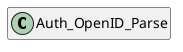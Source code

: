 @startuml
set namespaceSeparator \\
hide members
hide << alias >> circle

class Auth_OpenID_Parse
@enduml
